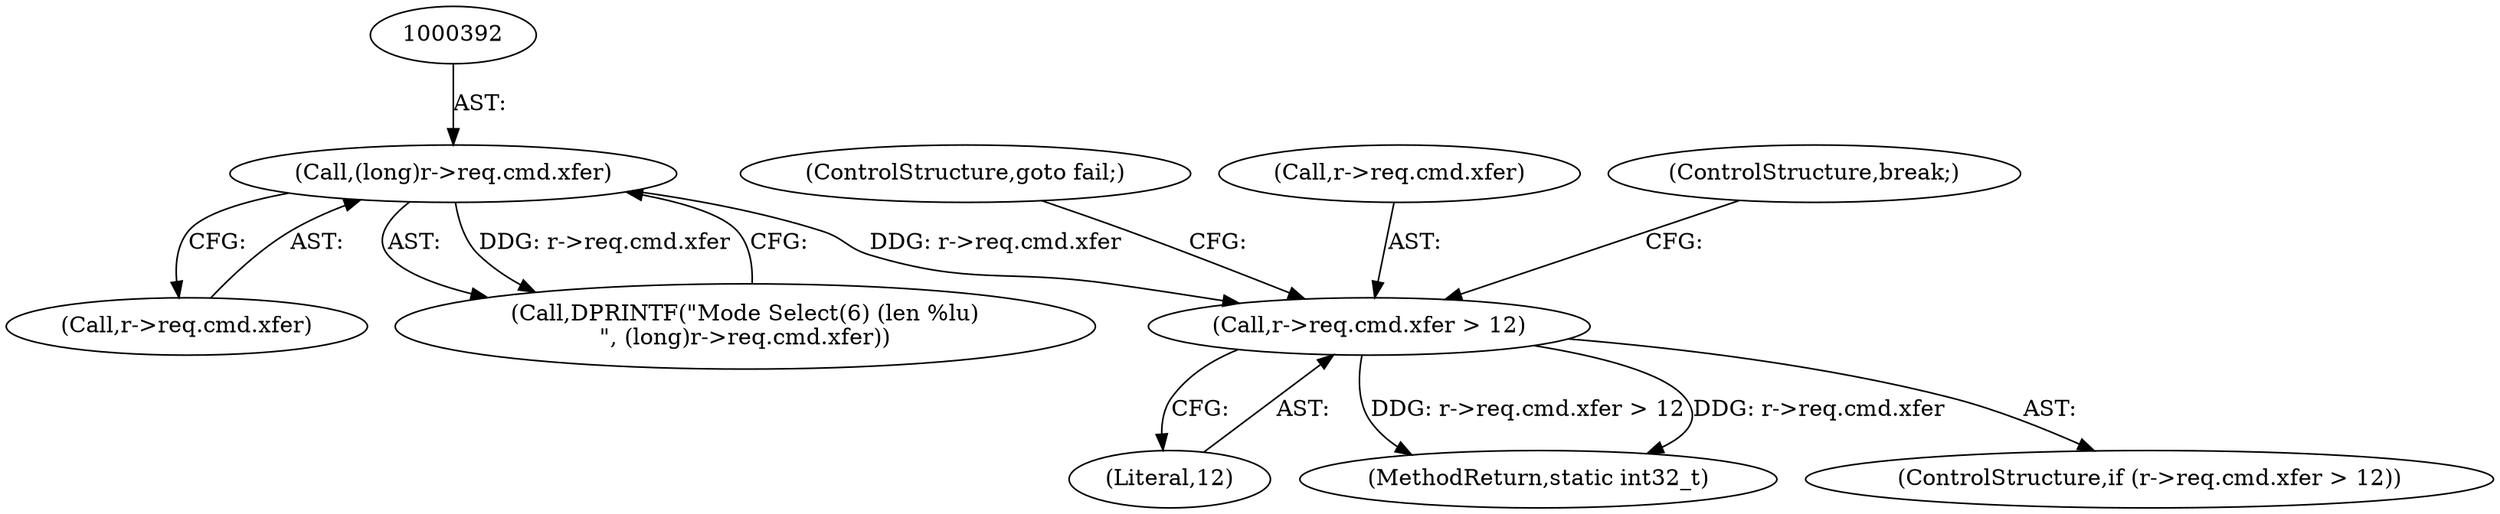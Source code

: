 digraph "0_qemu_7285477ab11831b1cf56e45878a89170dd06d9b9_4@pointer" {
"1000401" [label="(Call,r->req.cmd.xfer > 12)"];
"1000391" [label="(Call,(long)r->req.cmd.xfer)"];
"1000393" [label="(Call,r->req.cmd.xfer)"];
"1000391" [label="(Call,(long)r->req.cmd.xfer)"];
"1000401" [label="(Call,r->req.cmd.xfer > 12)"];
"1000409" [label="(Literal,12)"];
"1000411" [label="(ControlStructure,goto fail;)"];
"1000389" [label="(Call,DPRINTF(\"Mode Select(6) (len %lu)\n\", (long)r->req.cmd.xfer))"];
"1000639" [label="(MethodReturn,static int32_t)"];
"1000402" [label="(Call,r->req.cmd.xfer)"];
"1000412" [label="(ControlStructure,break;)"];
"1000400" [label="(ControlStructure,if (r->req.cmd.xfer > 12))"];
"1000401" -> "1000400"  [label="AST: "];
"1000401" -> "1000409"  [label="CFG: "];
"1000402" -> "1000401"  [label="AST: "];
"1000409" -> "1000401"  [label="AST: "];
"1000411" -> "1000401"  [label="CFG: "];
"1000412" -> "1000401"  [label="CFG: "];
"1000401" -> "1000639"  [label="DDG: r->req.cmd.xfer > 12"];
"1000401" -> "1000639"  [label="DDG: r->req.cmd.xfer"];
"1000391" -> "1000401"  [label="DDG: r->req.cmd.xfer"];
"1000391" -> "1000389"  [label="AST: "];
"1000391" -> "1000393"  [label="CFG: "];
"1000392" -> "1000391"  [label="AST: "];
"1000393" -> "1000391"  [label="AST: "];
"1000389" -> "1000391"  [label="CFG: "];
"1000391" -> "1000389"  [label="DDG: r->req.cmd.xfer"];
}
